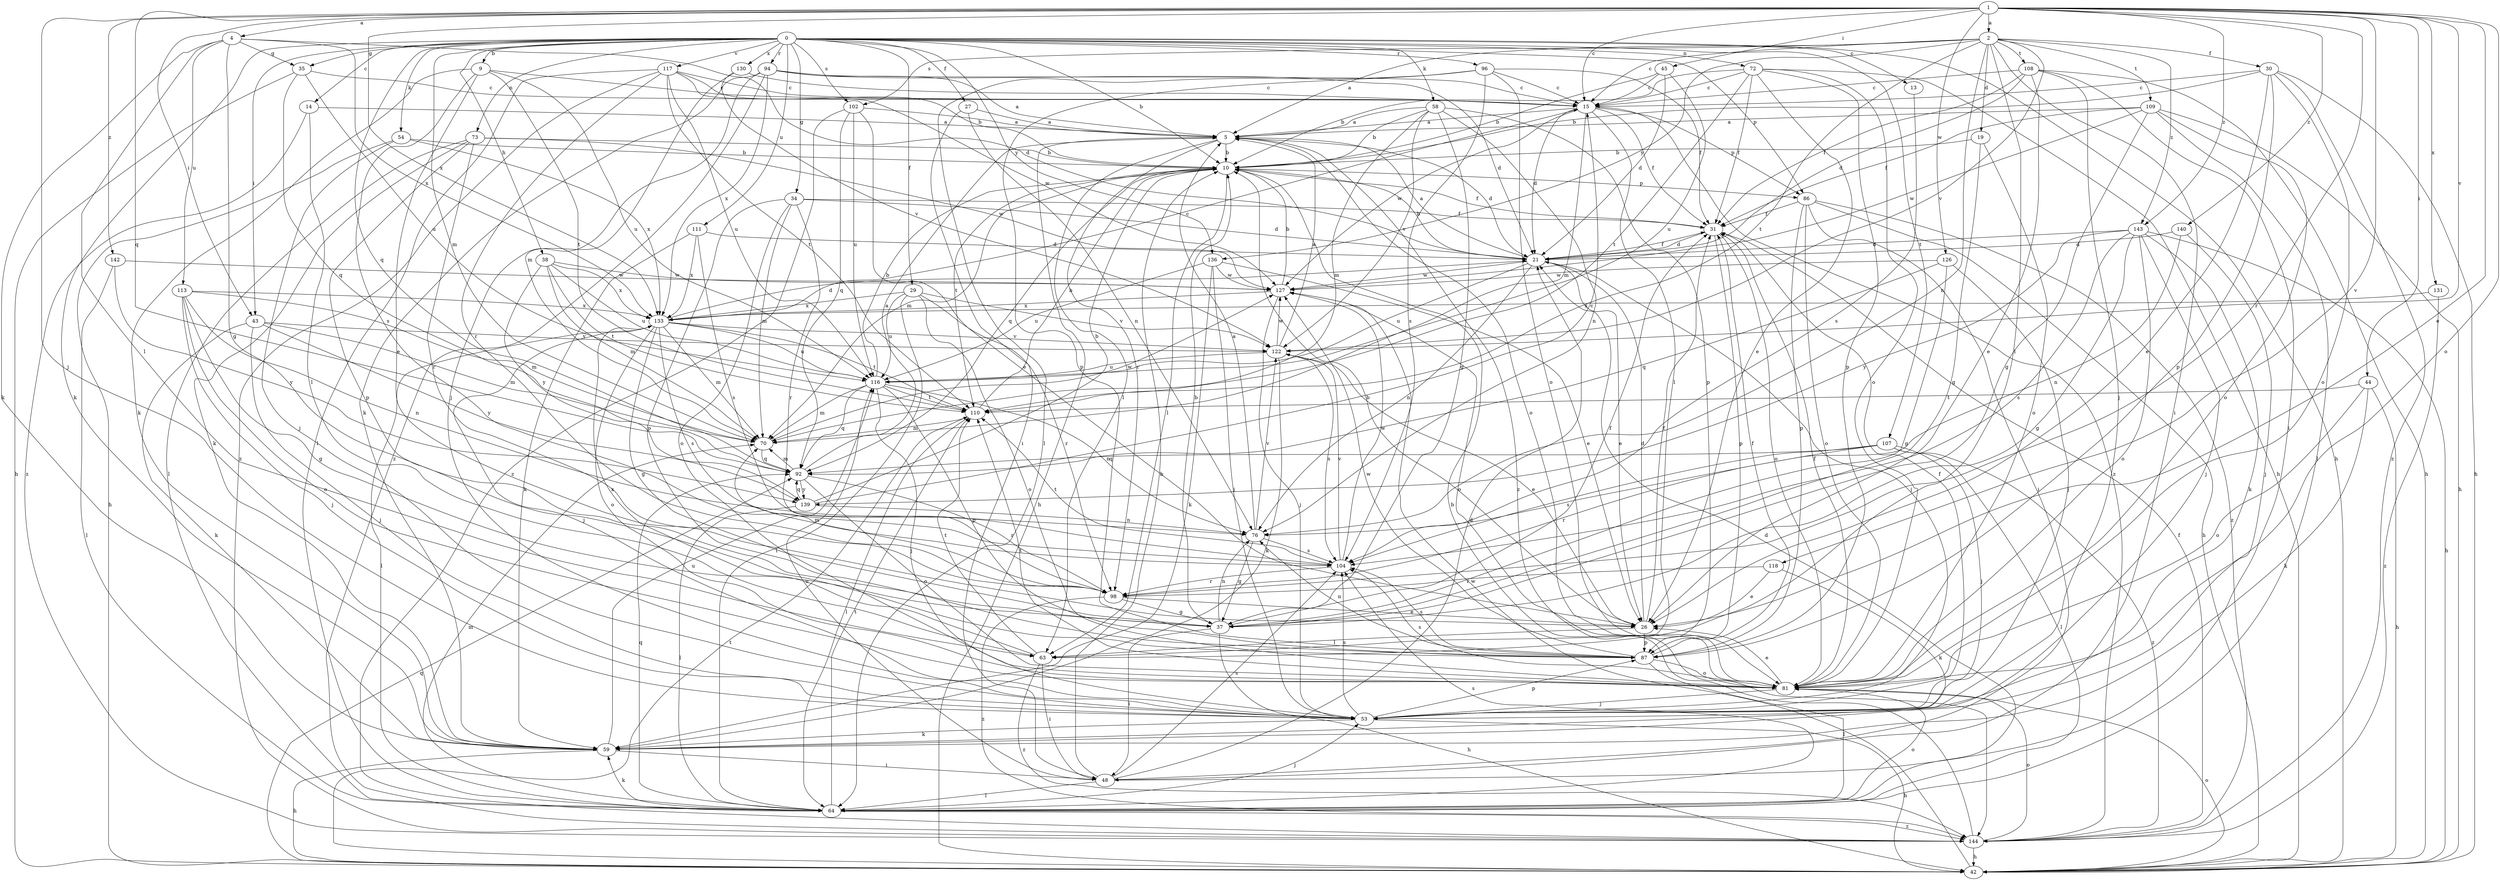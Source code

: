 strict digraph  {
0;
1;
2;
4;
5;
9;
10;
13;
14;
15;
19;
21;
26;
27;
29;
30;
31;
34;
35;
37;
38;
42;
43;
44;
45;
48;
53;
54;
58;
59;
63;
64;
70;
72;
73;
76;
81;
86;
87;
92;
94;
96;
98;
102;
104;
107;
108;
109;
110;
111;
113;
116;
117;
118;
122;
126;
127;
130;
131;
133;
136;
139;
140;
142;
143;
144;
0 -> 9  [label=b];
0 -> 10  [label=b];
0 -> 13  [label=c];
0 -> 14  [label=c];
0 -> 27  [label=f];
0 -> 29  [label=f];
0 -> 34  [label=g];
0 -> 35  [label=g];
0 -> 38  [label=h];
0 -> 42  [label=h];
0 -> 43  [label=i];
0 -> 54  [label=k];
0 -> 58  [label=k];
0 -> 59  [label=k];
0 -> 70  [label=m];
0 -> 72  [label=n];
0 -> 73  [label=n];
0 -> 86  [label=p];
0 -> 92  [label=q];
0 -> 94  [label=r];
0 -> 96  [label=r];
0 -> 102  [label=s];
0 -> 107  [label=t];
0 -> 111  [label=u];
0 -> 117  [label=v];
0 -> 130  [label=x];
0 -> 136  [label=y];
1 -> 2  [label=a];
1 -> 4  [label=a];
1 -> 15  [label=c];
1 -> 26  [label=e];
1 -> 43  [label=i];
1 -> 44  [label=i];
1 -> 45  [label=i];
1 -> 53  [label=j];
1 -> 81  [label=o];
1 -> 92  [label=q];
1 -> 98  [label=r];
1 -> 118  [label=v];
1 -> 122  [label=v];
1 -> 126  [label=w];
1 -> 131  [label=x];
1 -> 133  [label=x];
1 -> 140  [label=z];
1 -> 142  [label=z];
1 -> 143  [label=z];
2 -> 5  [label=a];
2 -> 15  [label=c];
2 -> 19  [label=d];
2 -> 30  [label=f];
2 -> 48  [label=i];
2 -> 63  [label=l];
2 -> 76  [label=n];
2 -> 102  [label=s];
2 -> 108  [label=t];
2 -> 109  [label=t];
2 -> 110  [label=t];
2 -> 122  [label=v];
2 -> 136  [label=y];
2 -> 143  [label=z];
4 -> 21  [label=d];
4 -> 35  [label=g];
4 -> 37  [label=g];
4 -> 59  [label=k];
4 -> 63  [label=l];
4 -> 113  [label=u];
4 -> 133  [label=x];
5 -> 10  [label=b];
5 -> 21  [label=d];
5 -> 42  [label=h];
5 -> 63  [label=l];
5 -> 81  [label=o];
5 -> 98  [label=r];
5 -> 144  [label=z];
9 -> 15  [label=c];
9 -> 26  [label=e];
9 -> 59  [label=k];
9 -> 104  [label=s];
9 -> 110  [label=t];
9 -> 116  [label=u];
10 -> 31  [label=f];
10 -> 63  [label=l];
10 -> 70  [label=m];
10 -> 86  [label=p];
10 -> 92  [label=q];
10 -> 110  [label=t];
13 -> 104  [label=s];
14 -> 5  [label=a];
14 -> 63  [label=l];
14 -> 144  [label=z];
15 -> 5  [label=a];
15 -> 21  [label=d];
15 -> 31  [label=f];
15 -> 63  [label=l];
15 -> 70  [label=m];
15 -> 86  [label=p];
15 -> 127  [label=w];
15 -> 144  [label=z];
19 -> 10  [label=b];
19 -> 37  [label=g];
19 -> 81  [label=o];
21 -> 5  [label=a];
21 -> 10  [label=b];
21 -> 26  [label=e];
21 -> 31  [label=f];
21 -> 53  [label=j];
21 -> 76  [label=n];
21 -> 116  [label=u];
21 -> 127  [label=w];
26 -> 10  [label=b];
26 -> 21  [label=d];
26 -> 31  [label=f];
26 -> 63  [label=l];
26 -> 87  [label=p];
27 -> 5  [label=a];
27 -> 48  [label=i];
27 -> 76  [label=n];
29 -> 64  [label=l];
29 -> 81  [label=o];
29 -> 98  [label=r];
29 -> 116  [label=u];
29 -> 122  [label=v];
29 -> 133  [label=x];
30 -> 10  [label=b];
30 -> 15  [label=c];
30 -> 26  [label=e];
30 -> 42  [label=h];
30 -> 81  [label=o];
30 -> 87  [label=p];
30 -> 144  [label=z];
31 -> 21  [label=d];
31 -> 81  [label=o];
31 -> 87  [label=p];
34 -> 21  [label=d];
34 -> 31  [label=f];
34 -> 70  [label=m];
34 -> 81  [label=o];
34 -> 87  [label=p];
34 -> 98  [label=r];
35 -> 15  [label=c];
35 -> 42  [label=h];
35 -> 92  [label=q];
35 -> 116  [label=u];
37 -> 10  [label=b];
37 -> 31  [label=f];
37 -> 42  [label=h];
37 -> 48  [label=i];
37 -> 76  [label=n];
38 -> 70  [label=m];
38 -> 110  [label=t];
38 -> 116  [label=u];
38 -> 127  [label=w];
38 -> 133  [label=x];
38 -> 139  [label=y];
42 -> 81  [label=o];
42 -> 92  [label=q];
42 -> 110  [label=t];
42 -> 127  [label=w];
43 -> 53  [label=j];
43 -> 59  [label=k];
43 -> 70  [label=m];
43 -> 122  [label=v];
43 -> 139  [label=y];
44 -> 42  [label=h];
44 -> 59  [label=k];
44 -> 81  [label=o];
44 -> 110  [label=t];
45 -> 10  [label=b];
45 -> 15  [label=c];
45 -> 21  [label=d];
45 -> 116  [label=u];
48 -> 10  [label=b];
48 -> 21  [label=d];
48 -> 64  [label=l];
48 -> 104  [label=s];
48 -> 116  [label=u];
53 -> 31  [label=f];
53 -> 42  [label=h];
53 -> 59  [label=k];
53 -> 87  [label=p];
53 -> 104  [label=s];
54 -> 10  [label=b];
54 -> 42  [label=h];
54 -> 53  [label=j];
54 -> 133  [label=x];
58 -> 5  [label=a];
58 -> 10  [label=b];
58 -> 37  [label=g];
58 -> 70  [label=m];
58 -> 76  [label=n];
58 -> 87  [label=p];
58 -> 122  [label=v];
59 -> 42  [label=h];
59 -> 48  [label=i];
59 -> 116  [label=u];
63 -> 48  [label=i];
63 -> 110  [label=t];
63 -> 133  [label=x];
63 -> 144  [label=z];
64 -> 21  [label=d];
64 -> 53  [label=j];
64 -> 59  [label=k];
64 -> 70  [label=m];
64 -> 81  [label=o];
64 -> 92  [label=q];
64 -> 104  [label=s];
64 -> 110  [label=t];
64 -> 144  [label=z];
70 -> 92  [label=q];
70 -> 127  [label=w];
72 -> 10  [label=b];
72 -> 15  [label=c];
72 -> 26  [label=e];
72 -> 31  [label=f];
72 -> 42  [label=h];
72 -> 81  [label=o];
72 -> 87  [label=p];
72 -> 110  [label=t];
73 -> 10  [label=b];
73 -> 59  [label=k];
73 -> 64  [label=l];
73 -> 87  [label=p];
73 -> 98  [label=r];
73 -> 127  [label=w];
76 -> 5  [label=a];
76 -> 37  [label=g];
76 -> 104  [label=s];
76 -> 122  [label=v];
81 -> 26  [label=e];
81 -> 31  [label=f];
81 -> 53  [label=j];
81 -> 104  [label=s];
81 -> 110  [label=t];
86 -> 31  [label=f];
86 -> 42  [label=h];
86 -> 48  [label=i];
86 -> 81  [label=o];
86 -> 87  [label=p];
86 -> 144  [label=z];
87 -> 31  [label=f];
87 -> 64  [label=l];
87 -> 76  [label=n];
87 -> 81  [label=o];
87 -> 104  [label=s];
87 -> 127  [label=w];
92 -> 5  [label=a];
92 -> 70  [label=m];
92 -> 81  [label=o];
92 -> 98  [label=r];
92 -> 139  [label=y];
94 -> 5  [label=a];
94 -> 15  [label=c];
94 -> 21  [label=d];
94 -> 53  [label=j];
94 -> 59  [label=k];
94 -> 133  [label=x];
94 -> 144  [label=z];
96 -> 15  [label=c];
96 -> 31  [label=f];
96 -> 64  [label=l];
96 -> 81  [label=o];
96 -> 87  [label=p];
96 -> 104  [label=s];
98 -> 26  [label=e];
98 -> 37  [label=g];
98 -> 70  [label=m];
98 -> 144  [label=z];
102 -> 5  [label=a];
102 -> 26  [label=e];
102 -> 92  [label=q];
102 -> 116  [label=u];
102 -> 144  [label=z];
104 -> 98  [label=r];
104 -> 110  [label=t];
104 -> 122  [label=v];
104 -> 127  [label=w];
107 -> 53  [label=j];
107 -> 64  [label=l];
107 -> 92  [label=q];
107 -> 98  [label=r];
107 -> 104  [label=s];
107 -> 144  [label=z];
108 -> 15  [label=c];
108 -> 21  [label=d];
108 -> 26  [label=e];
108 -> 31  [label=f];
108 -> 42  [label=h];
108 -> 48  [label=i];
108 -> 53  [label=j];
109 -> 5  [label=a];
109 -> 31  [label=f];
109 -> 37  [label=g];
109 -> 42  [label=h];
109 -> 64  [label=l];
109 -> 81  [label=o];
109 -> 127  [label=w];
110 -> 10  [label=b];
110 -> 64  [label=l];
110 -> 70  [label=m];
111 -> 21  [label=d];
111 -> 59  [label=k];
111 -> 104  [label=s];
111 -> 133  [label=x];
113 -> 37  [label=g];
113 -> 53  [label=j];
113 -> 70  [label=m];
113 -> 76  [label=n];
113 -> 81  [label=o];
113 -> 133  [label=x];
116 -> 10  [label=b];
116 -> 53  [label=j];
116 -> 70  [label=m];
116 -> 76  [label=n];
116 -> 87  [label=p];
116 -> 92  [label=q];
116 -> 110  [label=t];
117 -> 10  [label=b];
117 -> 15  [label=c];
117 -> 64  [label=l];
117 -> 98  [label=r];
117 -> 110  [label=t];
117 -> 116  [label=u];
117 -> 127  [label=w];
117 -> 144  [label=z];
118 -> 26  [label=e];
118 -> 59  [label=k];
118 -> 98  [label=r];
122 -> 5  [label=a];
122 -> 26  [label=e];
122 -> 59  [label=k];
122 -> 104  [label=s];
122 -> 116  [label=u];
122 -> 127  [label=w];
126 -> 37  [label=g];
126 -> 53  [label=j];
126 -> 92  [label=q];
126 -> 127  [label=w];
127 -> 10  [label=b];
127 -> 53  [label=j];
127 -> 81  [label=o];
127 -> 133  [label=x];
130 -> 15  [label=c];
130 -> 70  [label=m];
130 -> 122  [label=v];
131 -> 133  [label=x];
131 -> 144  [label=z];
133 -> 15  [label=c];
133 -> 21  [label=d];
133 -> 37  [label=g];
133 -> 53  [label=j];
133 -> 64  [label=l];
133 -> 70  [label=m];
133 -> 81  [label=o];
133 -> 104  [label=s];
133 -> 110  [label=t];
133 -> 116  [label=u];
133 -> 122  [label=v];
136 -> 26  [label=e];
136 -> 53  [label=j];
136 -> 59  [label=k];
136 -> 116  [label=u];
136 -> 127  [label=w];
139 -> 10  [label=b];
139 -> 15  [label=c];
139 -> 64  [label=l];
139 -> 76  [label=n];
139 -> 92  [label=q];
140 -> 21  [label=d];
140 -> 53  [label=j];
140 -> 76  [label=n];
142 -> 64  [label=l];
142 -> 127  [label=w];
142 -> 139  [label=y];
143 -> 21  [label=d];
143 -> 37  [label=g];
143 -> 42  [label=h];
143 -> 53  [label=j];
143 -> 59  [label=k];
143 -> 81  [label=o];
143 -> 104  [label=s];
143 -> 139  [label=y];
144 -> 10  [label=b];
144 -> 31  [label=f];
144 -> 42  [label=h];
144 -> 81  [label=o];
}
